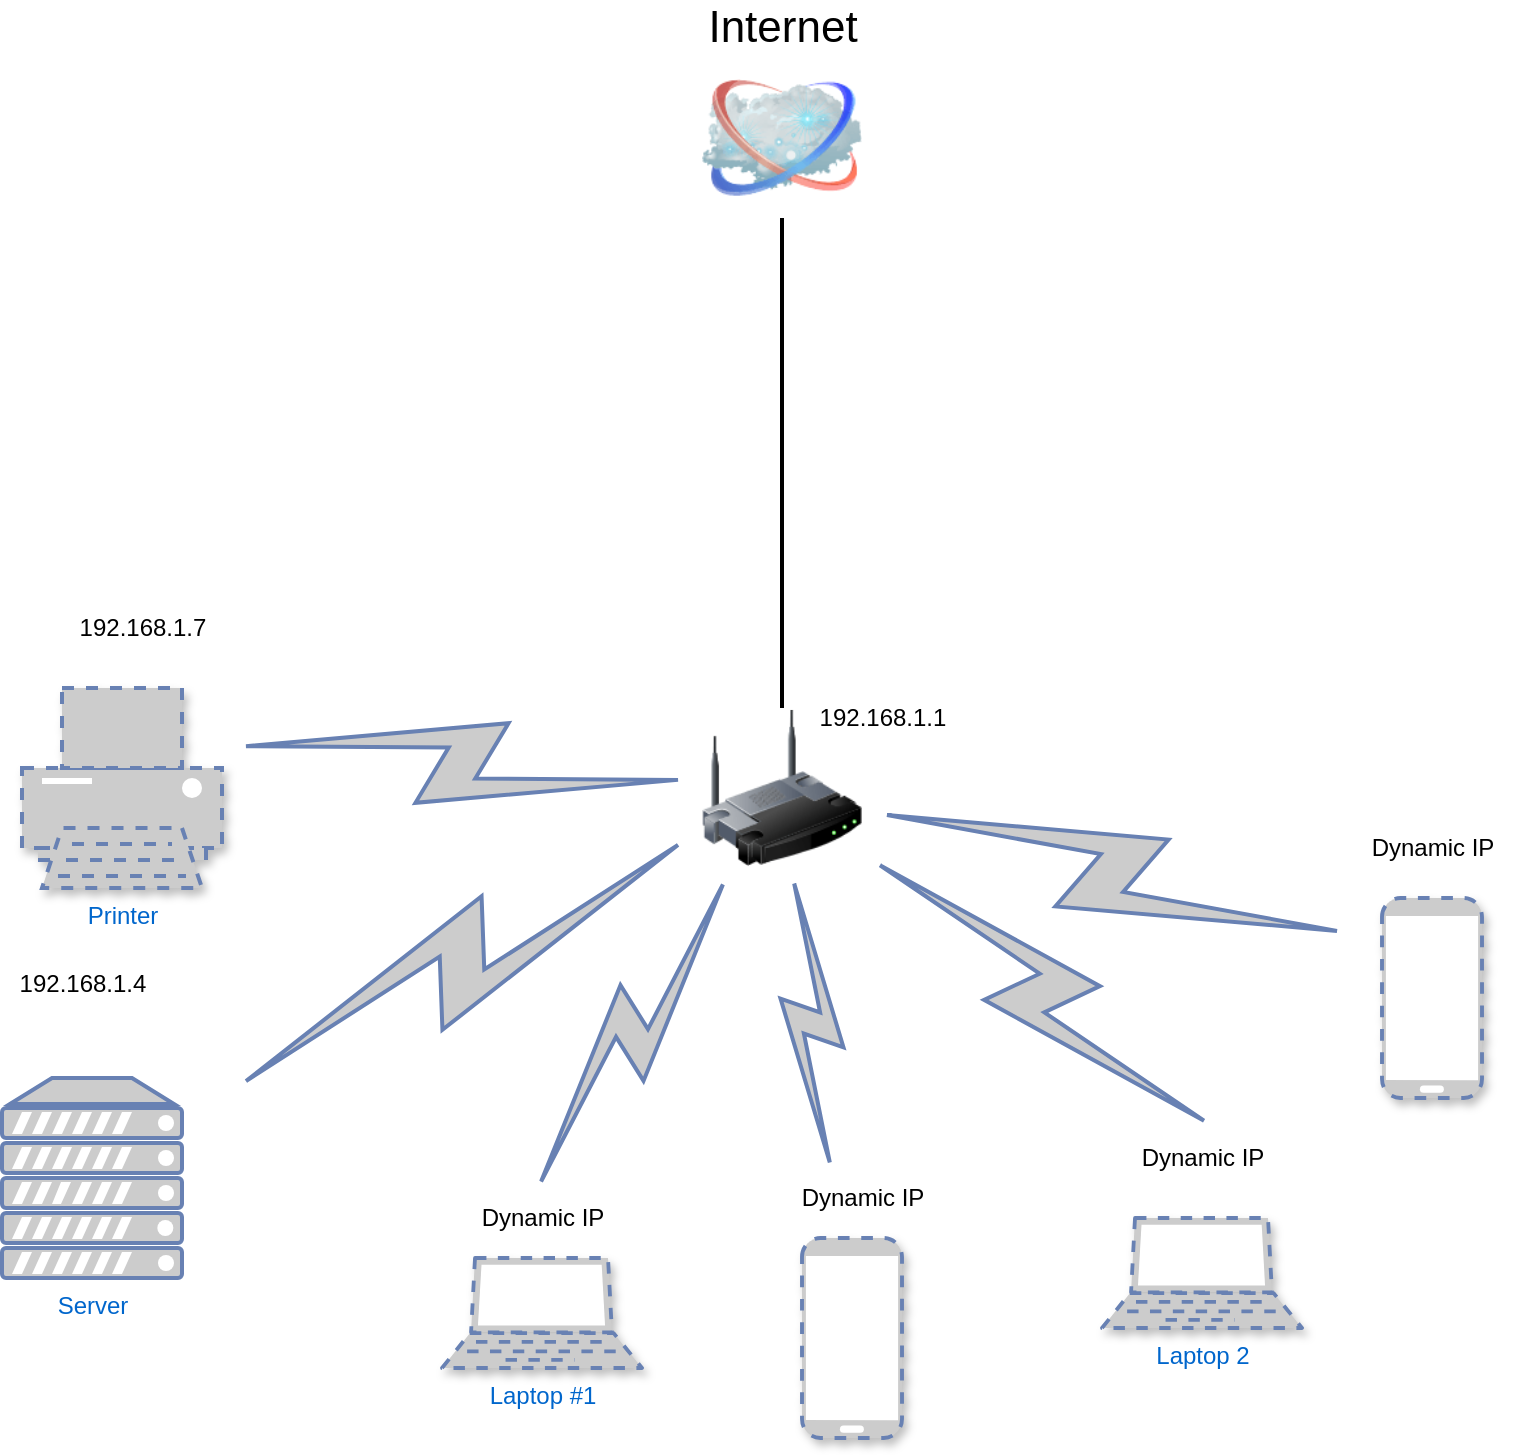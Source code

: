 <mxfile version="15.9.4" type="device"><diagram name="Page-1" id="55a83fd1-7818-8e21-69c5-c3457e3827bb"><mxGraphModel dx="2031" dy="1067" grid="1" gridSize="10" guides="1" tooltips="1" connect="1" arrows="1" fold="1" page="1" pageScale="1" pageWidth="1100" pageHeight="850" background="none" math="0" shadow="0"><root><mxCell id="0"/><mxCell id="1" parent="0"/><mxCell id="69ecfefc5c41e42c-18" style="edgeStyle=none;rounded=0;html=1;labelBackgroundColor=none;endArrow=none;strokeWidth=2;fontFamily=Verdana;fontSize=22;entryX=0.5;entryY=1;entryDx=0;entryDy=0;" parent="1" source="69ecfefc5c41e42c-1" target="69ecfefc5c41e42c-2" edge="1"><mxGeometry relative="1" as="geometry"><mxPoint x="510" y="370" as="targetPoint"/></mxGeometry></mxCell><mxCell id="69ecfefc5c41e42c-1" value="" style="image;html=1;labelBackgroundColor=#ffffff;image=img/lib/clip_art/networking/Wireless_Router_128x128.png;rounded=1;shadow=0;comic=0;strokeWidth=2;fontSize=22" parent="1" vertex="1"><mxGeometry x="470" y="465" width="80" height="80" as="geometry"/></mxCell><mxCell id="69ecfefc5c41e42c-2" value="Internet" style="image;html=1;labelBackgroundColor=#ffffff;image=img/lib/clip_art/networking/Cloud_128x128.png;rounded=1;shadow=0;comic=0;strokeWidth=2;fontSize=22;labelPosition=center;verticalLabelPosition=top;align=center;verticalAlign=bottom;" parent="1" vertex="1"><mxGeometry x="470" y="140" width="80" height="80" as="geometry"/></mxCell><mxCell id="69ecfefc5c41e42c-11" value="" style="html=1;fillColor=#CCCCCC;strokeColor=#6881B3;gradientColor=none;gradientDirection=north;strokeWidth=2;shape=mxgraph.networks.comm_link_edge;html=1;labelBackgroundColor=none;endArrow=none;fontFamily=Verdana;fontSize=22;fontColor=#000000;" parent="1" target="69ecfefc5c41e42c-1" edge="1"><mxGeometry width="100" height="100" relative="1" as="geometry"><mxPoint x="230" y="483.125" as="sourcePoint"/><mxPoint x="400" y="290" as="targetPoint"/></mxGeometry></mxCell><mxCell id="69ecfefc5c41e42c-12" value="" style="html=1;fillColor=#CCCCCC;strokeColor=#6881B3;gradientColor=none;gradientDirection=north;strokeWidth=2;shape=mxgraph.networks.comm_link_edge;html=1;labelBackgroundColor=none;endArrow=none;fontFamily=Verdana;fontSize=22;fontColor=#000000;fontStyle=1" parent="1" target="69ecfefc5c41e42c-1" edge="1"><mxGeometry width="100" height="100" relative="1" as="geometry"><mxPoint x="230" y="658.125" as="sourcePoint"/><mxPoint x="470" y="508.043" as="targetPoint"/></mxGeometry></mxCell><mxCell id="69ecfefc5c41e42c-13" value="" style="html=1;fillColor=#CCCCCC;strokeColor=#6881B3;gradientColor=none;gradientDirection=north;strokeWidth=2;shape=mxgraph.networks.comm_link_edge;html=1;labelBackgroundColor=none;endArrow=none;fontFamily=Verdana;fontSize=22;fontColor=#000000;" parent="1" target="69ecfefc5c41e42c-1" edge="1"><mxGeometry width="100" height="100" relative="1" as="geometry"><mxPoint x="384.49" y="710" as="sourcePoint"/><mxPoint x="480" y="518.043" as="targetPoint"/></mxGeometry></mxCell><mxCell id="69ecfefc5c41e42c-14" value="" style="html=1;fillColor=#CCCCCC;strokeColor=#6881B3;gradientColor=none;gradientDirection=north;strokeWidth=2;shape=mxgraph.networks.comm_link_edge;html=1;labelBackgroundColor=none;endArrow=none;fontFamily=Verdana;fontSize=22;fontColor=#000000;" parent="1" target="69ecfefc5c41e42c-1" edge="1"><mxGeometry width="100" height="100" relative="1" as="geometry"><mxPoint x="534.894" y="700" as="sourcePoint"/><mxPoint x="490" y="528.043" as="targetPoint"/></mxGeometry></mxCell><mxCell id="69ecfefc5c41e42c-15" value="" style="html=1;fillColor=#CCCCCC;strokeColor=#6881B3;gradientColor=none;gradientDirection=north;strokeWidth=2;shape=mxgraph.networks.comm_link_edge;html=1;labelBackgroundColor=none;endArrow=none;fontFamily=Verdana;fontSize=22;fontColor=#000000;" parent="1" target="69ecfefc5c41e42c-1" edge="1"><mxGeometry width="100" height="100" relative="1" as="geometry"><mxPoint x="730" y="678.462" as="sourcePoint"/><mxPoint x="500" y="538.043" as="targetPoint"/></mxGeometry></mxCell><mxCell id="69ecfefc5c41e42c-16" value="" style="html=1;fillColor=#CCCCCC;strokeColor=#6881B3;gradientColor=none;gradientDirection=north;strokeWidth=2;shape=mxgraph.networks.comm_link_edge;html=1;labelBackgroundColor=none;endArrow=none;fontFamily=Verdana;fontSize=22;fontColor=#000000;" parent="1" target="69ecfefc5c41e42c-1" edge="1"><mxGeometry width="100" height="100" relative="1" as="geometry"><mxPoint x="800" y="579.697" as="sourcePoint"/><mxPoint x="510" y="548.043" as="targetPoint"/></mxGeometry></mxCell><mxCell id="nAvGdLSQnnmjUPCzipzu-1" value="192.168.1.1" style="text;html=1;resizable=0;autosize=1;align=center;verticalAlign=middle;points=[];fillColor=none;strokeColor=none;rounded=0;" vertex="1" parent="1"><mxGeometry x="520" y="460" width="80" height="20" as="geometry"/></mxCell><mxCell id="nAvGdLSQnnmjUPCzipzu-2" value="Server" style="fontColor=#0066CC;verticalAlign=top;verticalLabelPosition=bottom;labelPosition=center;align=center;html=1;outlineConnect=0;fillColor=#CCCCCC;strokeColor=#6881B3;gradientColor=none;gradientDirection=north;strokeWidth=2;shape=mxgraph.networks.server;" vertex="1" parent="1"><mxGeometry x="120" y="650" width="90" height="100" as="geometry"/></mxCell><mxCell id="nAvGdLSQnnmjUPCzipzu-3" value="&lt;div&gt;192.168.1.4&lt;/div&gt;&lt;div&gt;&lt;br&gt;&lt;/div&gt;" style="text;html=1;resizable=0;autosize=1;align=center;verticalAlign=middle;points=[];fillColor=none;strokeColor=none;rounded=0;" vertex="1" parent="1"><mxGeometry x="120" y="595" width="80" height="30" as="geometry"/></mxCell><mxCell id="nAvGdLSQnnmjUPCzipzu-5" value="" style="fontColor=#0066CC;verticalAlign=top;verticalLabelPosition=bottom;labelPosition=center;align=center;html=1;outlineConnect=0;fillColor=#CCCCCC;strokeColor=#6881B3;gradientColor=none;gradientDirection=north;strokeWidth=2;shape=mxgraph.networks.mobile;rounded=1;shadow=1;glass=0;dashed=1;sketch=0;" vertex="1" parent="1"><mxGeometry x="520" y="730" width="50" height="100" as="geometry"/></mxCell><mxCell id="nAvGdLSQnnmjUPCzipzu-6" value="" style="fontColor=#0066CC;verticalAlign=top;verticalLabelPosition=bottom;labelPosition=center;align=center;html=1;outlineConnect=0;fillColor=#CCCCCC;strokeColor=#6881B3;gradientColor=none;gradientDirection=north;strokeWidth=2;shape=mxgraph.networks.mobile;rounded=1;shadow=1;glass=0;dashed=1;sketch=0;" vertex="1" parent="1"><mxGeometry x="810" y="560" width="50" height="100" as="geometry"/></mxCell><mxCell id="nAvGdLSQnnmjUPCzipzu-7" value="Dynamic IP" style="text;html=1;resizable=0;autosize=1;align=center;verticalAlign=middle;points=[];fillColor=none;strokeColor=none;rounded=0;" vertex="1" parent="1"><mxGeometry x="795" y="525" width="80" height="20" as="geometry"/></mxCell><mxCell id="nAvGdLSQnnmjUPCzipzu-8" value="Dynamic IP" style="text;html=1;resizable=0;autosize=1;align=center;verticalAlign=middle;points=[];fillColor=none;strokeColor=none;rounded=0;" vertex="1" parent="1"><mxGeometry x="510" y="700" width="80" height="20" as="geometry"/></mxCell><mxCell id="nAvGdLSQnnmjUPCzipzu-10" value="&lt;div&gt;192.168.1.7&lt;/div&gt;" style="text;html=1;resizable=0;autosize=1;align=center;verticalAlign=middle;points=[];fillColor=none;strokeColor=none;rounded=0;" vertex="1" parent="1"><mxGeometry x="150" y="415" width="80" height="20" as="geometry"/></mxCell><mxCell id="nAvGdLSQnnmjUPCzipzu-11" value="Laptop #1" style="fontColor=#0066CC;verticalAlign=top;verticalLabelPosition=bottom;labelPosition=center;align=center;html=1;outlineConnect=0;fillColor=#CCCCCC;strokeColor=#6881B3;gradientColor=none;gradientDirection=north;strokeWidth=2;shape=mxgraph.networks.laptop;rounded=1;shadow=1;glass=0;dashed=1;sketch=0;" vertex="1" parent="1"><mxGeometry x="340" y="740" width="100" height="55" as="geometry"/></mxCell><mxCell id="nAvGdLSQnnmjUPCzipzu-12" value="Laptop 2" style="fontColor=#0066CC;verticalAlign=top;verticalLabelPosition=bottom;labelPosition=center;align=center;html=1;outlineConnect=0;fillColor=#CCCCCC;strokeColor=#6881B3;gradientColor=none;gradientDirection=north;strokeWidth=2;shape=mxgraph.networks.laptop;rounded=1;shadow=1;glass=0;dashed=1;sketch=0;" vertex="1" parent="1"><mxGeometry x="670" y="720" width="100" height="55" as="geometry"/></mxCell><mxCell id="nAvGdLSQnnmjUPCzipzu-14" value="Printer" style="fontColor=#0066CC;verticalAlign=top;verticalLabelPosition=bottom;labelPosition=center;align=center;html=1;outlineConnect=0;fillColor=#CCCCCC;strokeColor=#6881B3;gradientColor=none;gradientDirection=north;strokeWidth=2;shape=mxgraph.networks.printer;rounded=1;shadow=1;glass=0;dashed=1;sketch=0;" vertex="1" parent="1"><mxGeometry x="130" y="455" width="100" height="100" as="geometry"/></mxCell><mxCell id="nAvGdLSQnnmjUPCzipzu-15" value="Dynamic IP" style="text;html=1;resizable=0;autosize=1;align=center;verticalAlign=middle;points=[];fillColor=none;strokeColor=none;rounded=0;" vertex="1" parent="1"><mxGeometry x="350" y="710" width="80" height="20" as="geometry"/></mxCell><mxCell id="nAvGdLSQnnmjUPCzipzu-16" value="Dynamic IP" style="text;html=1;resizable=0;autosize=1;align=center;verticalAlign=middle;points=[];fillColor=none;strokeColor=none;rounded=0;" vertex="1" parent="1"><mxGeometry x="680" y="680" width="80" height="20" as="geometry"/></mxCell></root></mxGraphModel></diagram></mxfile>